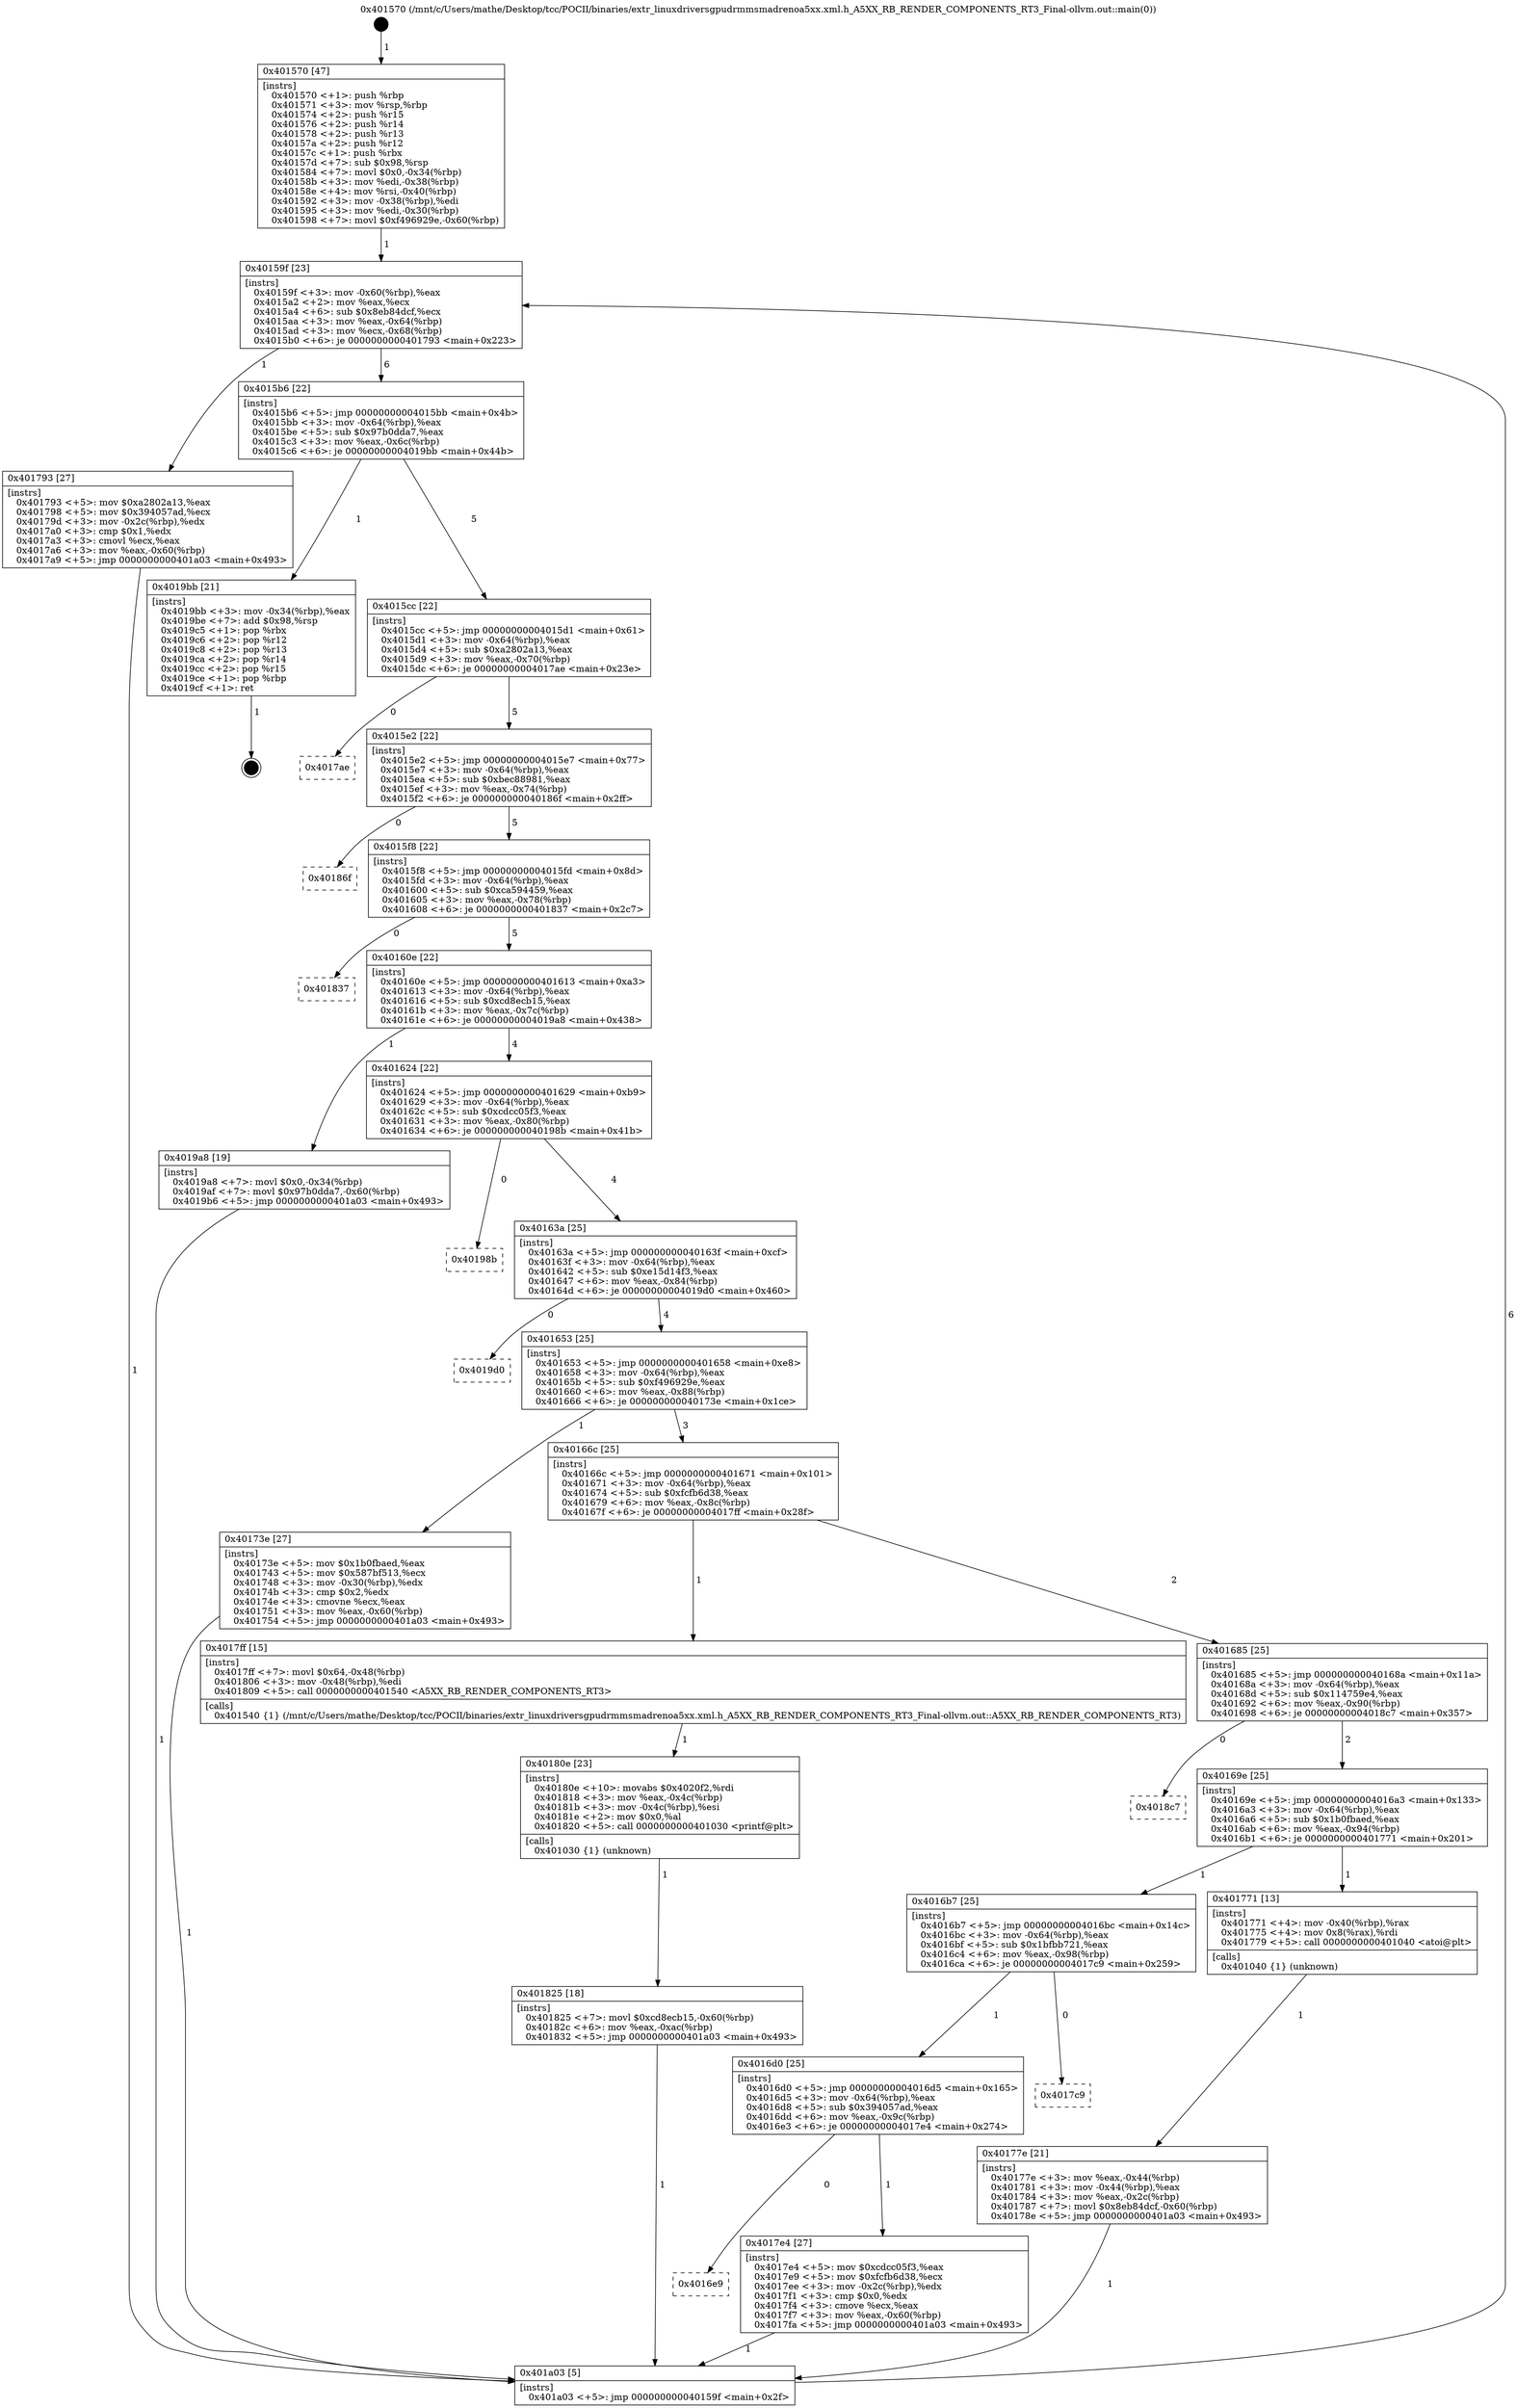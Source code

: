 digraph "0x401570" {
  label = "0x401570 (/mnt/c/Users/mathe/Desktop/tcc/POCII/binaries/extr_linuxdriversgpudrmmsmadrenoa5xx.xml.h_A5XX_RB_RENDER_COMPONENTS_RT3_Final-ollvm.out::main(0))"
  labelloc = "t"
  node[shape=record]

  Entry [label="",width=0.3,height=0.3,shape=circle,fillcolor=black,style=filled]
  "0x40159f" [label="{
     0x40159f [23]\l
     | [instrs]\l
     &nbsp;&nbsp;0x40159f \<+3\>: mov -0x60(%rbp),%eax\l
     &nbsp;&nbsp;0x4015a2 \<+2\>: mov %eax,%ecx\l
     &nbsp;&nbsp;0x4015a4 \<+6\>: sub $0x8eb84dcf,%ecx\l
     &nbsp;&nbsp;0x4015aa \<+3\>: mov %eax,-0x64(%rbp)\l
     &nbsp;&nbsp;0x4015ad \<+3\>: mov %ecx,-0x68(%rbp)\l
     &nbsp;&nbsp;0x4015b0 \<+6\>: je 0000000000401793 \<main+0x223\>\l
  }"]
  "0x401793" [label="{
     0x401793 [27]\l
     | [instrs]\l
     &nbsp;&nbsp;0x401793 \<+5\>: mov $0xa2802a13,%eax\l
     &nbsp;&nbsp;0x401798 \<+5\>: mov $0x394057ad,%ecx\l
     &nbsp;&nbsp;0x40179d \<+3\>: mov -0x2c(%rbp),%edx\l
     &nbsp;&nbsp;0x4017a0 \<+3\>: cmp $0x1,%edx\l
     &nbsp;&nbsp;0x4017a3 \<+3\>: cmovl %ecx,%eax\l
     &nbsp;&nbsp;0x4017a6 \<+3\>: mov %eax,-0x60(%rbp)\l
     &nbsp;&nbsp;0x4017a9 \<+5\>: jmp 0000000000401a03 \<main+0x493\>\l
  }"]
  "0x4015b6" [label="{
     0x4015b6 [22]\l
     | [instrs]\l
     &nbsp;&nbsp;0x4015b6 \<+5\>: jmp 00000000004015bb \<main+0x4b\>\l
     &nbsp;&nbsp;0x4015bb \<+3\>: mov -0x64(%rbp),%eax\l
     &nbsp;&nbsp;0x4015be \<+5\>: sub $0x97b0dda7,%eax\l
     &nbsp;&nbsp;0x4015c3 \<+3\>: mov %eax,-0x6c(%rbp)\l
     &nbsp;&nbsp;0x4015c6 \<+6\>: je 00000000004019bb \<main+0x44b\>\l
  }"]
  Exit [label="",width=0.3,height=0.3,shape=circle,fillcolor=black,style=filled,peripheries=2]
  "0x4019bb" [label="{
     0x4019bb [21]\l
     | [instrs]\l
     &nbsp;&nbsp;0x4019bb \<+3\>: mov -0x34(%rbp),%eax\l
     &nbsp;&nbsp;0x4019be \<+7\>: add $0x98,%rsp\l
     &nbsp;&nbsp;0x4019c5 \<+1\>: pop %rbx\l
     &nbsp;&nbsp;0x4019c6 \<+2\>: pop %r12\l
     &nbsp;&nbsp;0x4019c8 \<+2\>: pop %r13\l
     &nbsp;&nbsp;0x4019ca \<+2\>: pop %r14\l
     &nbsp;&nbsp;0x4019cc \<+2\>: pop %r15\l
     &nbsp;&nbsp;0x4019ce \<+1\>: pop %rbp\l
     &nbsp;&nbsp;0x4019cf \<+1\>: ret\l
  }"]
  "0x4015cc" [label="{
     0x4015cc [22]\l
     | [instrs]\l
     &nbsp;&nbsp;0x4015cc \<+5\>: jmp 00000000004015d1 \<main+0x61\>\l
     &nbsp;&nbsp;0x4015d1 \<+3\>: mov -0x64(%rbp),%eax\l
     &nbsp;&nbsp;0x4015d4 \<+5\>: sub $0xa2802a13,%eax\l
     &nbsp;&nbsp;0x4015d9 \<+3\>: mov %eax,-0x70(%rbp)\l
     &nbsp;&nbsp;0x4015dc \<+6\>: je 00000000004017ae \<main+0x23e\>\l
  }"]
  "0x401825" [label="{
     0x401825 [18]\l
     | [instrs]\l
     &nbsp;&nbsp;0x401825 \<+7\>: movl $0xcd8ecb15,-0x60(%rbp)\l
     &nbsp;&nbsp;0x40182c \<+6\>: mov %eax,-0xac(%rbp)\l
     &nbsp;&nbsp;0x401832 \<+5\>: jmp 0000000000401a03 \<main+0x493\>\l
  }"]
  "0x4017ae" [label="{
     0x4017ae\l
  }", style=dashed]
  "0x4015e2" [label="{
     0x4015e2 [22]\l
     | [instrs]\l
     &nbsp;&nbsp;0x4015e2 \<+5\>: jmp 00000000004015e7 \<main+0x77\>\l
     &nbsp;&nbsp;0x4015e7 \<+3\>: mov -0x64(%rbp),%eax\l
     &nbsp;&nbsp;0x4015ea \<+5\>: sub $0xbec88981,%eax\l
     &nbsp;&nbsp;0x4015ef \<+3\>: mov %eax,-0x74(%rbp)\l
     &nbsp;&nbsp;0x4015f2 \<+6\>: je 000000000040186f \<main+0x2ff\>\l
  }"]
  "0x40180e" [label="{
     0x40180e [23]\l
     | [instrs]\l
     &nbsp;&nbsp;0x40180e \<+10\>: movabs $0x4020f2,%rdi\l
     &nbsp;&nbsp;0x401818 \<+3\>: mov %eax,-0x4c(%rbp)\l
     &nbsp;&nbsp;0x40181b \<+3\>: mov -0x4c(%rbp),%esi\l
     &nbsp;&nbsp;0x40181e \<+2\>: mov $0x0,%al\l
     &nbsp;&nbsp;0x401820 \<+5\>: call 0000000000401030 \<printf@plt\>\l
     | [calls]\l
     &nbsp;&nbsp;0x401030 \{1\} (unknown)\l
  }"]
  "0x40186f" [label="{
     0x40186f\l
  }", style=dashed]
  "0x4015f8" [label="{
     0x4015f8 [22]\l
     | [instrs]\l
     &nbsp;&nbsp;0x4015f8 \<+5\>: jmp 00000000004015fd \<main+0x8d\>\l
     &nbsp;&nbsp;0x4015fd \<+3\>: mov -0x64(%rbp),%eax\l
     &nbsp;&nbsp;0x401600 \<+5\>: sub $0xca594459,%eax\l
     &nbsp;&nbsp;0x401605 \<+3\>: mov %eax,-0x78(%rbp)\l
     &nbsp;&nbsp;0x401608 \<+6\>: je 0000000000401837 \<main+0x2c7\>\l
  }"]
  "0x4016e9" [label="{
     0x4016e9\l
  }", style=dashed]
  "0x401837" [label="{
     0x401837\l
  }", style=dashed]
  "0x40160e" [label="{
     0x40160e [22]\l
     | [instrs]\l
     &nbsp;&nbsp;0x40160e \<+5\>: jmp 0000000000401613 \<main+0xa3\>\l
     &nbsp;&nbsp;0x401613 \<+3\>: mov -0x64(%rbp),%eax\l
     &nbsp;&nbsp;0x401616 \<+5\>: sub $0xcd8ecb15,%eax\l
     &nbsp;&nbsp;0x40161b \<+3\>: mov %eax,-0x7c(%rbp)\l
     &nbsp;&nbsp;0x40161e \<+6\>: je 00000000004019a8 \<main+0x438\>\l
  }"]
  "0x4017e4" [label="{
     0x4017e4 [27]\l
     | [instrs]\l
     &nbsp;&nbsp;0x4017e4 \<+5\>: mov $0xcdcc05f3,%eax\l
     &nbsp;&nbsp;0x4017e9 \<+5\>: mov $0xfcfb6d38,%ecx\l
     &nbsp;&nbsp;0x4017ee \<+3\>: mov -0x2c(%rbp),%edx\l
     &nbsp;&nbsp;0x4017f1 \<+3\>: cmp $0x0,%edx\l
     &nbsp;&nbsp;0x4017f4 \<+3\>: cmove %ecx,%eax\l
     &nbsp;&nbsp;0x4017f7 \<+3\>: mov %eax,-0x60(%rbp)\l
     &nbsp;&nbsp;0x4017fa \<+5\>: jmp 0000000000401a03 \<main+0x493\>\l
  }"]
  "0x4019a8" [label="{
     0x4019a8 [19]\l
     | [instrs]\l
     &nbsp;&nbsp;0x4019a8 \<+7\>: movl $0x0,-0x34(%rbp)\l
     &nbsp;&nbsp;0x4019af \<+7\>: movl $0x97b0dda7,-0x60(%rbp)\l
     &nbsp;&nbsp;0x4019b6 \<+5\>: jmp 0000000000401a03 \<main+0x493\>\l
  }"]
  "0x401624" [label="{
     0x401624 [22]\l
     | [instrs]\l
     &nbsp;&nbsp;0x401624 \<+5\>: jmp 0000000000401629 \<main+0xb9\>\l
     &nbsp;&nbsp;0x401629 \<+3\>: mov -0x64(%rbp),%eax\l
     &nbsp;&nbsp;0x40162c \<+5\>: sub $0xcdcc05f3,%eax\l
     &nbsp;&nbsp;0x401631 \<+3\>: mov %eax,-0x80(%rbp)\l
     &nbsp;&nbsp;0x401634 \<+6\>: je 000000000040198b \<main+0x41b\>\l
  }"]
  "0x4016d0" [label="{
     0x4016d0 [25]\l
     | [instrs]\l
     &nbsp;&nbsp;0x4016d0 \<+5\>: jmp 00000000004016d5 \<main+0x165\>\l
     &nbsp;&nbsp;0x4016d5 \<+3\>: mov -0x64(%rbp),%eax\l
     &nbsp;&nbsp;0x4016d8 \<+5\>: sub $0x394057ad,%eax\l
     &nbsp;&nbsp;0x4016dd \<+6\>: mov %eax,-0x9c(%rbp)\l
     &nbsp;&nbsp;0x4016e3 \<+6\>: je 00000000004017e4 \<main+0x274\>\l
  }"]
  "0x40198b" [label="{
     0x40198b\l
  }", style=dashed]
  "0x40163a" [label="{
     0x40163a [25]\l
     | [instrs]\l
     &nbsp;&nbsp;0x40163a \<+5\>: jmp 000000000040163f \<main+0xcf\>\l
     &nbsp;&nbsp;0x40163f \<+3\>: mov -0x64(%rbp),%eax\l
     &nbsp;&nbsp;0x401642 \<+5\>: sub $0xe15d14f3,%eax\l
     &nbsp;&nbsp;0x401647 \<+6\>: mov %eax,-0x84(%rbp)\l
     &nbsp;&nbsp;0x40164d \<+6\>: je 00000000004019d0 \<main+0x460\>\l
  }"]
  "0x4017c9" [label="{
     0x4017c9\l
  }", style=dashed]
  "0x4019d0" [label="{
     0x4019d0\l
  }", style=dashed]
  "0x401653" [label="{
     0x401653 [25]\l
     | [instrs]\l
     &nbsp;&nbsp;0x401653 \<+5\>: jmp 0000000000401658 \<main+0xe8\>\l
     &nbsp;&nbsp;0x401658 \<+3\>: mov -0x64(%rbp),%eax\l
     &nbsp;&nbsp;0x40165b \<+5\>: sub $0xf496929e,%eax\l
     &nbsp;&nbsp;0x401660 \<+6\>: mov %eax,-0x88(%rbp)\l
     &nbsp;&nbsp;0x401666 \<+6\>: je 000000000040173e \<main+0x1ce\>\l
  }"]
  "0x40177e" [label="{
     0x40177e [21]\l
     | [instrs]\l
     &nbsp;&nbsp;0x40177e \<+3\>: mov %eax,-0x44(%rbp)\l
     &nbsp;&nbsp;0x401781 \<+3\>: mov -0x44(%rbp),%eax\l
     &nbsp;&nbsp;0x401784 \<+3\>: mov %eax,-0x2c(%rbp)\l
     &nbsp;&nbsp;0x401787 \<+7\>: movl $0x8eb84dcf,-0x60(%rbp)\l
     &nbsp;&nbsp;0x40178e \<+5\>: jmp 0000000000401a03 \<main+0x493\>\l
  }"]
  "0x40173e" [label="{
     0x40173e [27]\l
     | [instrs]\l
     &nbsp;&nbsp;0x40173e \<+5\>: mov $0x1b0fbaed,%eax\l
     &nbsp;&nbsp;0x401743 \<+5\>: mov $0x587bf513,%ecx\l
     &nbsp;&nbsp;0x401748 \<+3\>: mov -0x30(%rbp),%edx\l
     &nbsp;&nbsp;0x40174b \<+3\>: cmp $0x2,%edx\l
     &nbsp;&nbsp;0x40174e \<+3\>: cmovne %ecx,%eax\l
     &nbsp;&nbsp;0x401751 \<+3\>: mov %eax,-0x60(%rbp)\l
     &nbsp;&nbsp;0x401754 \<+5\>: jmp 0000000000401a03 \<main+0x493\>\l
  }"]
  "0x40166c" [label="{
     0x40166c [25]\l
     | [instrs]\l
     &nbsp;&nbsp;0x40166c \<+5\>: jmp 0000000000401671 \<main+0x101\>\l
     &nbsp;&nbsp;0x401671 \<+3\>: mov -0x64(%rbp),%eax\l
     &nbsp;&nbsp;0x401674 \<+5\>: sub $0xfcfb6d38,%eax\l
     &nbsp;&nbsp;0x401679 \<+6\>: mov %eax,-0x8c(%rbp)\l
     &nbsp;&nbsp;0x40167f \<+6\>: je 00000000004017ff \<main+0x28f\>\l
  }"]
  "0x401a03" [label="{
     0x401a03 [5]\l
     | [instrs]\l
     &nbsp;&nbsp;0x401a03 \<+5\>: jmp 000000000040159f \<main+0x2f\>\l
  }"]
  "0x401570" [label="{
     0x401570 [47]\l
     | [instrs]\l
     &nbsp;&nbsp;0x401570 \<+1\>: push %rbp\l
     &nbsp;&nbsp;0x401571 \<+3\>: mov %rsp,%rbp\l
     &nbsp;&nbsp;0x401574 \<+2\>: push %r15\l
     &nbsp;&nbsp;0x401576 \<+2\>: push %r14\l
     &nbsp;&nbsp;0x401578 \<+2\>: push %r13\l
     &nbsp;&nbsp;0x40157a \<+2\>: push %r12\l
     &nbsp;&nbsp;0x40157c \<+1\>: push %rbx\l
     &nbsp;&nbsp;0x40157d \<+7\>: sub $0x98,%rsp\l
     &nbsp;&nbsp;0x401584 \<+7\>: movl $0x0,-0x34(%rbp)\l
     &nbsp;&nbsp;0x40158b \<+3\>: mov %edi,-0x38(%rbp)\l
     &nbsp;&nbsp;0x40158e \<+4\>: mov %rsi,-0x40(%rbp)\l
     &nbsp;&nbsp;0x401592 \<+3\>: mov -0x38(%rbp),%edi\l
     &nbsp;&nbsp;0x401595 \<+3\>: mov %edi,-0x30(%rbp)\l
     &nbsp;&nbsp;0x401598 \<+7\>: movl $0xf496929e,-0x60(%rbp)\l
  }"]
  "0x4016b7" [label="{
     0x4016b7 [25]\l
     | [instrs]\l
     &nbsp;&nbsp;0x4016b7 \<+5\>: jmp 00000000004016bc \<main+0x14c\>\l
     &nbsp;&nbsp;0x4016bc \<+3\>: mov -0x64(%rbp),%eax\l
     &nbsp;&nbsp;0x4016bf \<+5\>: sub $0x1bfbb721,%eax\l
     &nbsp;&nbsp;0x4016c4 \<+6\>: mov %eax,-0x98(%rbp)\l
     &nbsp;&nbsp;0x4016ca \<+6\>: je 00000000004017c9 \<main+0x259\>\l
  }"]
  "0x4017ff" [label="{
     0x4017ff [15]\l
     | [instrs]\l
     &nbsp;&nbsp;0x4017ff \<+7\>: movl $0x64,-0x48(%rbp)\l
     &nbsp;&nbsp;0x401806 \<+3\>: mov -0x48(%rbp),%edi\l
     &nbsp;&nbsp;0x401809 \<+5\>: call 0000000000401540 \<A5XX_RB_RENDER_COMPONENTS_RT3\>\l
     | [calls]\l
     &nbsp;&nbsp;0x401540 \{1\} (/mnt/c/Users/mathe/Desktop/tcc/POCII/binaries/extr_linuxdriversgpudrmmsmadrenoa5xx.xml.h_A5XX_RB_RENDER_COMPONENTS_RT3_Final-ollvm.out::A5XX_RB_RENDER_COMPONENTS_RT3)\l
  }"]
  "0x401685" [label="{
     0x401685 [25]\l
     | [instrs]\l
     &nbsp;&nbsp;0x401685 \<+5\>: jmp 000000000040168a \<main+0x11a\>\l
     &nbsp;&nbsp;0x40168a \<+3\>: mov -0x64(%rbp),%eax\l
     &nbsp;&nbsp;0x40168d \<+5\>: sub $0x114759e4,%eax\l
     &nbsp;&nbsp;0x401692 \<+6\>: mov %eax,-0x90(%rbp)\l
     &nbsp;&nbsp;0x401698 \<+6\>: je 00000000004018c7 \<main+0x357\>\l
  }"]
  "0x401771" [label="{
     0x401771 [13]\l
     | [instrs]\l
     &nbsp;&nbsp;0x401771 \<+4\>: mov -0x40(%rbp),%rax\l
     &nbsp;&nbsp;0x401775 \<+4\>: mov 0x8(%rax),%rdi\l
     &nbsp;&nbsp;0x401779 \<+5\>: call 0000000000401040 \<atoi@plt\>\l
     | [calls]\l
     &nbsp;&nbsp;0x401040 \{1\} (unknown)\l
  }"]
  "0x4018c7" [label="{
     0x4018c7\l
  }", style=dashed]
  "0x40169e" [label="{
     0x40169e [25]\l
     | [instrs]\l
     &nbsp;&nbsp;0x40169e \<+5\>: jmp 00000000004016a3 \<main+0x133\>\l
     &nbsp;&nbsp;0x4016a3 \<+3\>: mov -0x64(%rbp),%eax\l
     &nbsp;&nbsp;0x4016a6 \<+5\>: sub $0x1b0fbaed,%eax\l
     &nbsp;&nbsp;0x4016ab \<+6\>: mov %eax,-0x94(%rbp)\l
     &nbsp;&nbsp;0x4016b1 \<+6\>: je 0000000000401771 \<main+0x201\>\l
  }"]
  Entry -> "0x401570" [label=" 1"]
  "0x40159f" -> "0x401793" [label=" 1"]
  "0x40159f" -> "0x4015b6" [label=" 6"]
  "0x4019bb" -> Exit [label=" 1"]
  "0x4015b6" -> "0x4019bb" [label=" 1"]
  "0x4015b6" -> "0x4015cc" [label=" 5"]
  "0x4019a8" -> "0x401a03" [label=" 1"]
  "0x4015cc" -> "0x4017ae" [label=" 0"]
  "0x4015cc" -> "0x4015e2" [label=" 5"]
  "0x401825" -> "0x401a03" [label=" 1"]
  "0x4015e2" -> "0x40186f" [label=" 0"]
  "0x4015e2" -> "0x4015f8" [label=" 5"]
  "0x40180e" -> "0x401825" [label=" 1"]
  "0x4015f8" -> "0x401837" [label=" 0"]
  "0x4015f8" -> "0x40160e" [label=" 5"]
  "0x4017ff" -> "0x40180e" [label=" 1"]
  "0x40160e" -> "0x4019a8" [label=" 1"]
  "0x40160e" -> "0x401624" [label=" 4"]
  "0x4017e4" -> "0x401a03" [label=" 1"]
  "0x401624" -> "0x40198b" [label=" 0"]
  "0x401624" -> "0x40163a" [label=" 4"]
  "0x4016d0" -> "0x4017e4" [label=" 1"]
  "0x40163a" -> "0x4019d0" [label=" 0"]
  "0x40163a" -> "0x401653" [label=" 4"]
  "0x4016d0" -> "0x4016e9" [label=" 0"]
  "0x401653" -> "0x40173e" [label=" 1"]
  "0x401653" -> "0x40166c" [label=" 3"]
  "0x40173e" -> "0x401a03" [label=" 1"]
  "0x401570" -> "0x40159f" [label=" 1"]
  "0x401a03" -> "0x40159f" [label=" 6"]
  "0x4016b7" -> "0x4017c9" [label=" 0"]
  "0x40166c" -> "0x4017ff" [label=" 1"]
  "0x40166c" -> "0x401685" [label=" 2"]
  "0x4016b7" -> "0x4016d0" [label=" 1"]
  "0x401685" -> "0x4018c7" [label=" 0"]
  "0x401685" -> "0x40169e" [label=" 2"]
  "0x401793" -> "0x401a03" [label=" 1"]
  "0x40169e" -> "0x401771" [label=" 1"]
  "0x40169e" -> "0x4016b7" [label=" 1"]
  "0x401771" -> "0x40177e" [label=" 1"]
  "0x40177e" -> "0x401a03" [label=" 1"]
}
